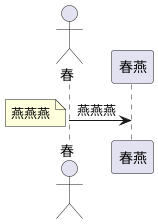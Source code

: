 {
  "sha1": "obtdaqbh6sojsvqi3f75yaxraz7z2m2",
  "insertion": {
    "when": "2024-06-04T17:28:39.670Z",
    "user": "plantuml@gmail.com"
  }
}
@startuml
actor 春 
春 -> 春燕 : 燕燕燕 
note left : 燕燕燕
@enduml
